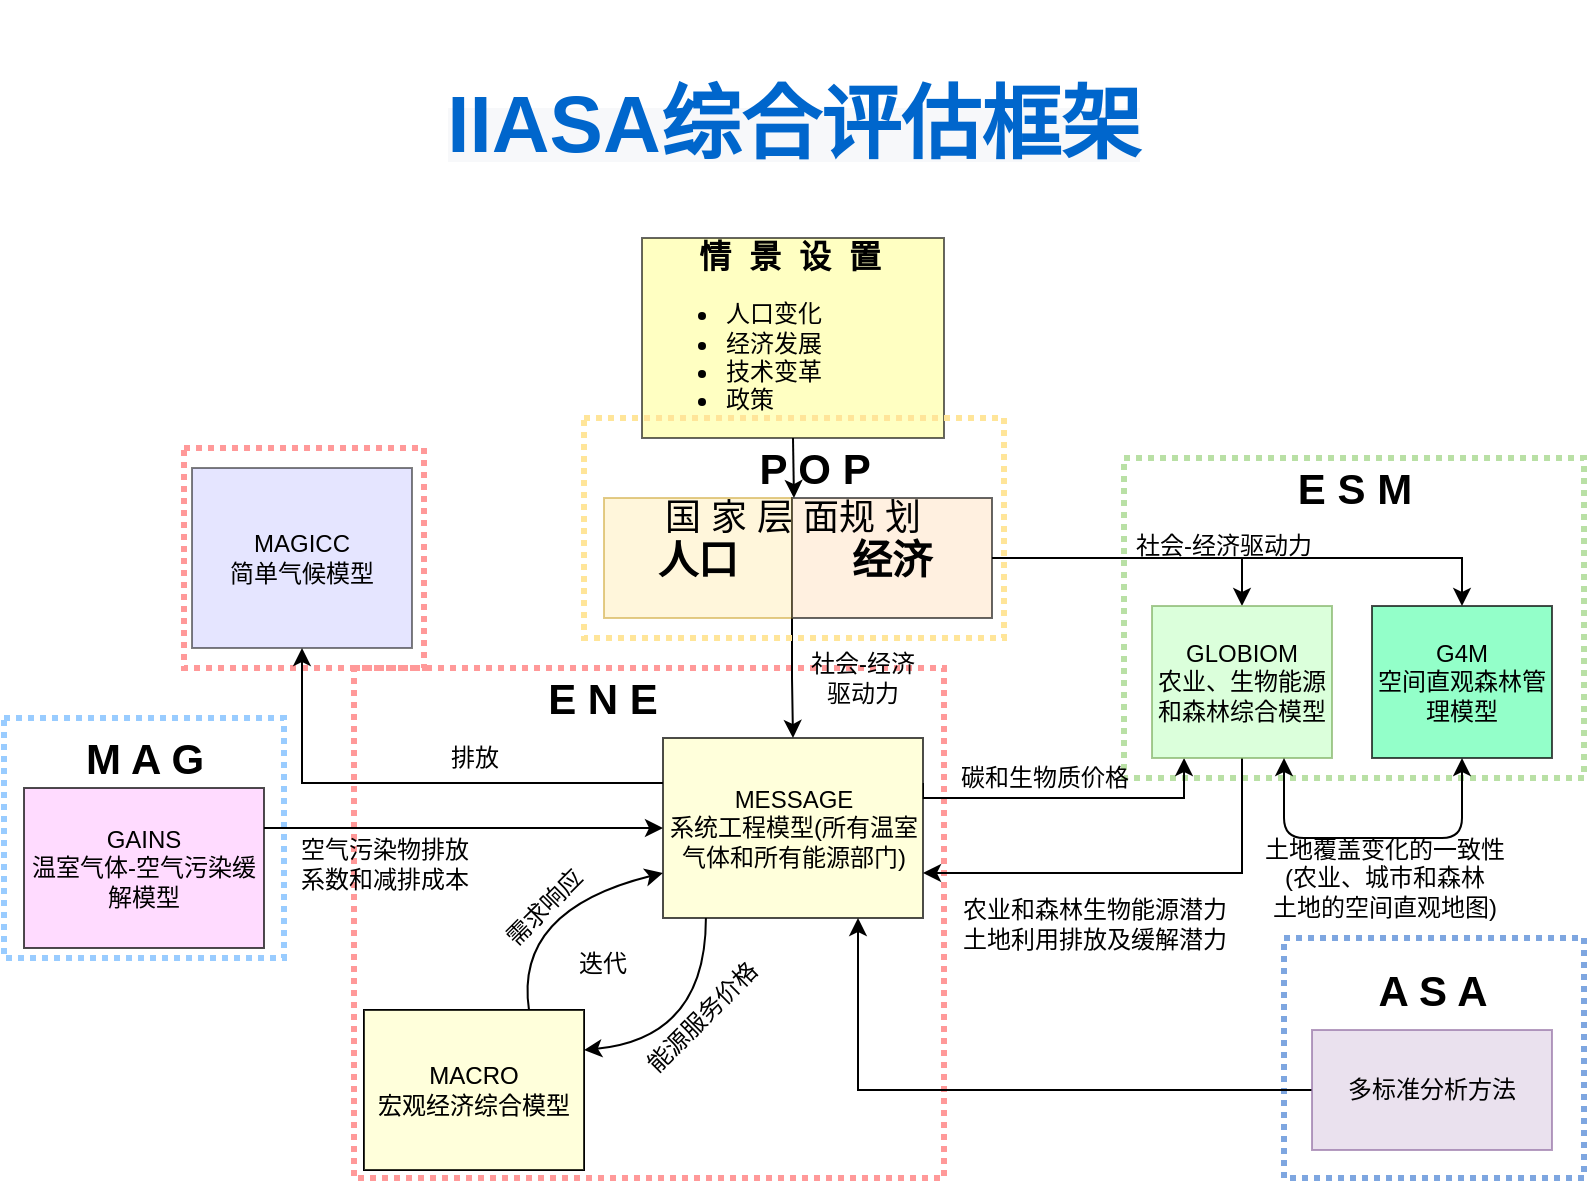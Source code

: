 <mxfile version="12.7.9" type="github"><diagram id="maqVHoSybdnACfRYqeKt" name="Page-1"><mxGraphModel dx="868" dy="1602" grid="1" gridSize="10" guides="1" tooltips="1" connect="1" arrows="1" fold="1" page="1" pageScale="1" pageWidth="827" pageHeight="1169" math="0" shadow="0"><root><mxCell id="0"/><mxCell id="1" parent="0"/><mxCell id="L6T-C2jqRLlI73MM2qPM-52" value="" style="rounded=0;whiteSpace=wrap;html=1;dashed=1;fillColor=none;strokeColor=#99CCFF;strokeWidth=3;dashPattern=1 1;" parent="1" vertex="1"><mxGeometry x="20" y="-810" width="140" height="120" as="geometry"/></mxCell><mxCell id="L6T-C2jqRLlI73MM2qPM-74" value="土地覆盖变化的一致性&lt;br&gt;(农业、城市和森林&lt;br&gt;土地的空间直观地图)" style="text;html=1;align=center;verticalAlign=middle;resizable=0;points=[];autosize=1;" parent="1" vertex="1"><mxGeometry x="640" y="-755" width="140" height="50" as="geometry"/></mxCell><mxCell id="L6T-C2jqRLlI73MM2qPM-69" value="" style="rounded=0;whiteSpace=wrap;html=1;dashed=1;fillColor=none;strokeColor=#7EA6E0;strokeWidth=3;dashPattern=1 1;" parent="1" vertex="1"><mxGeometry x="660" y="-700" width="150" height="120" as="geometry"/></mxCell><mxCell id="L6T-C2jqRLlI73MM2qPM-29" value="" style="rounded=0;whiteSpace=wrap;html=1;dashed=1;fillColor=none;strokeColor=#FF9999;strokeWidth=3;dashPattern=1 1;" parent="1" vertex="1"><mxGeometry x="110" y="-945" width="120" height="110" as="geometry"/></mxCell><mxCell id="L6T-C2jqRLlI73MM2qPM-30" value="" style="rounded=0;whiteSpace=wrap;html=1;dashed=1;fillColor=none;strokeColor=#FF9999;strokeWidth=3;dashPattern=1 1;" parent="1" vertex="1"><mxGeometry x="195" y="-835" width="295" height="255" as="geometry"/></mxCell><mxCell id="L6T-C2jqRLlI73MM2qPM-31" value="" style="rounded=0;whiteSpace=wrap;html=1;dashed=1;fillColor=none;strokeColor=#B9E0A5;strokeWidth=3;dashPattern=1 1;" parent="1" vertex="1"><mxGeometry x="580" y="-940" width="230" height="160" as="geometry"/></mxCell><mxCell id="L6T-C2jqRLlI73MM2qPM-1" value="&lt;h1&gt;&lt;span style=&quot;font-family: &amp;#34;arial&amp;#34; , &amp;#34;microsoft yahei&amp;#34; , &amp;#34;\\5fae软雅黑&amp;#34; , &amp;#34;\\5b8b体&amp;#34; , &amp;#34;malgun gothic&amp;#34; , &amp;#34;meiryo&amp;#34; , sans-serif ; line-height: 26px ; text-align: justify ; background-color: rgb(247 , 248 , 250)&quot;&gt;&lt;font style=&quot;font-size: 40px&quot; color=&quot;#0066cc&quot;&gt;IIASA综合评估框架&lt;/font&gt;&lt;/span&gt;&lt;/h1&gt;" style="text;html=1;strokeColor=none;fillColor=none;align=center;verticalAlign=middle;whiteSpace=wrap;rounded=0;" parent="1" vertex="1"><mxGeometry x="235" y="-1169" width="360" height="130" as="geometry"/></mxCell><mxCell id="L6T-C2jqRLlI73MM2qPM-23" style="edgeStyle=orthogonalEdgeStyle;rounded=0;orthogonalLoop=1;jettySize=auto;html=1;exitX=0.5;exitY=1;exitDx=0;exitDy=0;entryX=0.507;entryY=0;entryDx=0;entryDy=0;entryPerimeter=0;" parent="1" source="L6T-C2jqRLlI73MM2qPM-2" target="L6T-C2jqRLlI73MM2qPM-9" edge="1"><mxGeometry relative="1" as="geometry"/></mxCell><mxCell id="L6T-C2jqRLlI73MM2qPM-2" value="&lt;b&gt;&lt;font style=&quot;font-size: 16px&quot;&gt;&amp;nbsp; &amp;nbsp; &amp;nbsp; 情&amp;nbsp; 景&amp;nbsp; 设&amp;nbsp; 置&lt;/font&gt;&lt;/b&gt;&lt;br&gt;&lt;div&gt;&lt;div&gt;&lt;ul&gt;&lt;li&gt;&lt;span&gt;人口变化&lt;/span&gt;&lt;/li&gt;&lt;li&gt;&lt;span&gt;&lt;div&gt;&lt;span&gt;经济发展&lt;/span&gt;&lt;/div&gt;&lt;/span&gt;&lt;/li&gt;&lt;li&gt;&lt;span&gt;&lt;div&gt;&lt;span&gt;技术变革&lt;/span&gt;&lt;/div&gt;&lt;/span&gt;&lt;/li&gt;&lt;li&gt;&lt;span&gt;&lt;div&gt;&lt;span&gt;政策&lt;/span&gt;&lt;/div&gt;&lt;/span&gt;&lt;/li&gt;&lt;/ul&gt;&lt;/div&gt;&lt;/div&gt;" style="rounded=0;whiteSpace=wrap;html=1;align=left;fillColor=#FFFF99;opacity=60;" parent="1" vertex="1"><mxGeometry x="339" y="-1050" width="151" height="100" as="geometry"/></mxCell><mxCell id="L6T-C2jqRLlI73MM2qPM-3" value="MAGICC&lt;br&gt;简单气候模型" style="rounded=0;whiteSpace=wrap;html=1;fillColor=#CCCCFF;opacity=50;" parent="1" vertex="1"><mxGeometry x="114" y="-935" width="110" height="90" as="geometry"/></mxCell><mxCell id="L6T-C2jqRLlI73MM2qPM-51" style="edgeStyle=orthogonalEdgeStyle;rounded=0;orthogonalLoop=1;jettySize=auto;html=1;exitX=1;exitY=0.25;exitDx=0;exitDy=0;" parent="1" source="L6T-C2jqRLlI73MM2qPM-4" target="L6T-C2jqRLlI73MM2qPM-5" edge="1"><mxGeometry relative="1" as="geometry"/></mxCell><mxCell id="L6T-C2jqRLlI73MM2qPM-4" value="GAINS&lt;br&gt;温室气体-空气污染缓解模型" style="rounded=0;whiteSpace=wrap;html=1;fillColor=#FFCCFF;opacity=70;" parent="1" vertex="1"><mxGeometry x="30" y="-775" width="120" height="80" as="geometry"/></mxCell><mxCell id="L6T-C2jqRLlI73MM2qPM-49" style="edgeStyle=orthogonalEdgeStyle;rounded=0;orthogonalLoop=1;jettySize=auto;html=1;exitX=0;exitY=0.25;exitDx=0;exitDy=0;" parent="1" source="L6T-C2jqRLlI73MM2qPM-5" target="L6T-C2jqRLlI73MM2qPM-3" edge="1"><mxGeometry relative="1" as="geometry"/></mxCell><mxCell id="L6T-C2jqRLlI73MM2qPM-64" style="edgeStyle=orthogonalEdgeStyle;rounded=0;orthogonalLoop=1;jettySize=auto;html=1;exitX=1;exitY=0.25;exitDx=0;exitDy=0;entryX=0.178;entryY=1;entryDx=0;entryDy=0;entryPerimeter=0;" parent="1" source="L6T-C2jqRLlI73MM2qPM-5" target="L6T-C2jqRLlI73MM2qPM-37" edge="1"><mxGeometry relative="1" as="geometry"><Array as="points"><mxPoint x="480" y="-770"/><mxPoint x="610" y="-770"/></Array></mxGeometry></mxCell><mxCell id="L6T-C2jqRLlI73MM2qPM-5" value="&lt;div&gt;MESSAGE&lt;/div&gt;&lt;div&gt;系统工程模型(所有温室气体和所有能源部门)&lt;/div&gt;" style="rounded=0;whiteSpace=wrap;html=1;fillColor=#FFFFCC;opacity=70;" parent="1" vertex="1"><mxGeometry x="349.5" y="-800" width="130" height="90" as="geometry"/></mxCell><mxCell id="L6T-C2jqRLlI73MM2qPM-6" value="MACRO&lt;br&gt;宏观经济综合模型" style="rounded=0;whiteSpace=wrap;html=1;" parent="1" vertex="1"><mxGeometry x="200" y="-664" width="110" height="80" as="geometry"/></mxCell><mxCell id="L6T-C2jqRLlI73MM2qPM-27" style="edgeStyle=orthogonalEdgeStyle;rounded=0;orthogonalLoop=1;jettySize=auto;html=1;exitX=1;exitY=1;exitDx=0;exitDy=0;entryX=0.5;entryY=0;entryDx=0;entryDy=0;" parent="1" source="L6T-C2jqRLlI73MM2qPM-7" target="L6T-C2jqRLlI73MM2qPM-5" edge="1"><mxGeometry relative="1" as="geometry"/></mxCell><mxCell id="L6T-C2jqRLlI73MM2qPM-7" value="&lt;font style=&quot;font-size: 20px&quot;&gt;&lt;b&gt;人口&lt;/b&gt;&lt;/font&gt;" style="rounded=0;whiteSpace=wrap;html=1;fillColor=#fff2cc;strokeColor=#d6b656;opacity=70;" parent="1" vertex="1"><mxGeometry x="320" y="-920" width="94" height="60" as="geometry"/></mxCell><mxCell id="L6T-C2jqRLlI73MM2qPM-40" style="edgeStyle=orthogonalEdgeStyle;rounded=0;orthogonalLoop=1;jettySize=auto;html=1;exitX=1;exitY=0.5;exitDx=0;exitDy=0;entryX=0.5;entryY=0;entryDx=0;entryDy=0;" parent="1" source="L6T-C2jqRLlI73MM2qPM-8" target="L6T-C2jqRLlI73MM2qPM-37" edge="1"><mxGeometry relative="1" as="geometry"/></mxCell><mxCell id="L6T-C2jqRLlI73MM2qPM-41" style="edgeStyle=orthogonalEdgeStyle;rounded=0;orthogonalLoop=1;jettySize=auto;html=1;exitX=1;exitY=0.5;exitDx=0;exitDy=0;entryX=0.5;entryY=0;entryDx=0;entryDy=0;" parent="1" source="L6T-C2jqRLlI73MM2qPM-8" target="L6T-C2jqRLlI73MM2qPM-38" edge="1"><mxGeometry relative="1" as="geometry"/></mxCell><mxCell id="L6T-C2jqRLlI73MM2qPM-8" value="&lt;font style=&quot;font-size: 20px&quot;&gt;&lt;b&gt;经济&lt;/b&gt;&lt;/font&gt;" style="rounded=0;whiteSpace=wrap;html=1;fillColor=#FFE6CC;opacity=60;" parent="1" vertex="1"><mxGeometry x="414" y="-920" width="100" height="60" as="geometry"/></mxCell><mxCell id="L6T-C2jqRLlI73MM2qPM-9" value="&lt;font style=&quot;font-size: 18px&quot;&gt;国 家 层 面规 划&lt;/font&gt;" style="text;html=1;align=center;verticalAlign=middle;resizable=0;points=[];autosize=1;" parent="1" vertex="1"><mxGeometry x="344" y="-920" width="140" height="20" as="geometry"/></mxCell><mxCell id="L6T-C2jqRLlI73MM2qPM-72" style="edgeStyle=orthogonalEdgeStyle;rounded=0;orthogonalLoop=1;jettySize=auto;html=1;exitX=0;exitY=0.5;exitDx=0;exitDy=0;entryX=0.75;entryY=1;entryDx=0;entryDy=0;" parent="1" source="L6T-C2jqRLlI73MM2qPM-12" target="L6T-C2jqRLlI73MM2qPM-5" edge="1"><mxGeometry relative="1" as="geometry"/></mxCell><mxCell id="L6T-C2jqRLlI73MM2qPM-12" value="多标准分析方法" style="rounded=0;whiteSpace=wrap;html=1;fillColor=#e1d5e7;strokeColor=#9673a6;opacity=70;" parent="1" vertex="1"><mxGeometry x="674" y="-654" width="120" height="60" as="geometry"/></mxCell><mxCell id="L6T-C2jqRLlI73MM2qPM-18" value="&lt;b&gt;&lt;font style=&quot;font-size: 21px&quot;&gt;P O P&lt;/font&gt;&lt;/b&gt;" style="text;html=1;align=center;verticalAlign=middle;resizable=0;points=[];autosize=1;" parent="1" vertex="1"><mxGeometry x="390" y="-945" width="70" height="20" as="geometry"/></mxCell><mxCell id="L6T-C2jqRLlI73MM2qPM-28" value="社会-经济&lt;br&gt;驱动力" style="text;html=1;align=center;verticalAlign=middle;resizable=0;points=[];autosize=1;" parent="1" vertex="1"><mxGeometry x="414" y="-845" width="70" height="30" as="geometry"/></mxCell><mxCell id="L6T-C2jqRLlI73MM2qPM-36" value="&lt;b&gt;&lt;font style=&quot;font-size: 21px&quot;&gt;E S M&lt;/font&gt;&lt;/b&gt;" style="text;html=1;align=center;verticalAlign=middle;resizable=0;points=[];autosize=1;" parent="1" vertex="1"><mxGeometry x="660" y="-935" width="70" height="20" as="geometry"/></mxCell><mxCell id="L6T-C2jqRLlI73MM2qPM-65" style="edgeStyle=orthogonalEdgeStyle;rounded=0;orthogonalLoop=1;jettySize=auto;html=1;exitX=0.5;exitY=1;exitDx=0;exitDy=0;entryX=1;entryY=0.75;entryDx=0;entryDy=0;" parent="1" source="L6T-C2jqRLlI73MM2qPM-37" target="L6T-C2jqRLlI73MM2qPM-5" edge="1"><mxGeometry relative="1" as="geometry"/></mxCell><mxCell id="L6T-C2jqRLlI73MM2qPM-37" value="&lt;div&gt;GLOBIOM&lt;/div&gt;&lt;div&gt;农业、生物能源和森林综合模型&lt;/div&gt;" style="rounded=0;whiteSpace=wrap;html=1;fillColor=#CCFFCC;strokeColor=#82b366;opacity=70;" parent="1" vertex="1"><mxGeometry x="594" y="-866" width="90" height="76" as="geometry"/></mxCell><mxCell id="L6T-C2jqRLlI73MM2qPM-38" value="G4M&lt;br&gt;空间直观森林管理模型" style="rounded=0;whiteSpace=wrap;html=1;fillColor=#66FFB3;opacity=70;" parent="1" vertex="1"><mxGeometry x="704" y="-866" width="90" height="76" as="geometry"/></mxCell><mxCell id="L6T-C2jqRLlI73MM2qPM-42" value="社会-经济驱动力" style="text;html=1;" parent="1" vertex="1"><mxGeometry x="584" y="-910" width="110" height="30" as="geometry"/></mxCell><mxCell id="L6T-C2jqRLlI73MM2qPM-50" value="排放" style="text;html=1;align=center;verticalAlign=middle;resizable=0;points=[];autosize=1;" parent="1" vertex="1"><mxGeometry x="235" y="-800" width="40" height="20" as="geometry"/></mxCell><mxCell id="L6T-C2jqRLlI73MM2qPM-53" value="&lt;b&gt;&lt;font style=&quot;font-size: 21px&quot;&gt;M A G&lt;/font&gt;&lt;/b&gt;" style="text;html=1;align=center;verticalAlign=middle;resizable=0;points=[];autosize=1;" parent="1" vertex="1"><mxGeometry x="55" y="-800" width="70" height="20" as="geometry"/></mxCell><mxCell id="L6T-C2jqRLlI73MM2qPM-54" value="&lt;div&gt;空气污染物排放&lt;/div&gt;&lt;div&gt;系数和减排成本&lt;/div&gt;" style="text;html=1;align=center;verticalAlign=middle;resizable=0;points=[];autosize=1;" parent="1" vertex="1"><mxGeometry x="160" y="-752.5" width="100" height="30" as="geometry"/></mxCell><mxCell id="L6T-C2jqRLlI73MM2qPM-55" value="&lt;div&gt;需求响应&lt;/div&gt;" style="text;html=1;align=center;verticalAlign=middle;resizable=0;points=[];autosize=1;rotation=-45;" parent="1" vertex="1"><mxGeometry x="260" y="-725" width="60" height="20" as="geometry"/></mxCell><mxCell id="L6T-C2jqRLlI73MM2qPM-60" value="" style="curved=1;endArrow=classic;html=1;entryX=0;entryY=0.75;entryDx=0;entryDy=0;exitX=0.75;exitY=0;exitDx=0;exitDy=0;" parent="1" source="L6T-C2jqRLlI73MM2qPM-6" target="L6T-C2jqRLlI73MM2qPM-5" edge="1"><mxGeometry width="50" height="50" relative="1" as="geometry"><mxPoint x="275" y="-664" as="sourcePoint"/><mxPoint x="325" y="-714" as="targetPoint"/><Array as="points"><mxPoint x="275" y="-714"/></Array></mxGeometry></mxCell><mxCell id="L6T-C2jqRLlI73MM2qPM-61" value="" style="curved=1;endArrow=classic;html=1;entryX=1;entryY=0.25;entryDx=0;entryDy=0;exitX=0.165;exitY=1;exitDx=0;exitDy=0;exitPerimeter=0;" parent="1" source="L6T-C2jqRLlI73MM2qPM-5" target="L6T-C2jqRLlI73MM2qPM-6" edge="1"><mxGeometry width="50" height="50" relative="1" as="geometry"><mxPoint x="337.25" y="-626.5" as="sourcePoint"/><mxPoint x="404.25" y="-695" as="targetPoint"/><Array as="points"><mxPoint x="371" y="-650"/></Array></mxGeometry></mxCell><mxCell id="L6T-C2jqRLlI73MM2qPM-62" value="迭代" style="text;html=1;align=center;verticalAlign=middle;resizable=0;points=[];autosize=1;" parent="1" vertex="1"><mxGeometry x="299" y="-697.5" width="40" height="20" as="geometry"/></mxCell><mxCell id="L6T-C2jqRLlI73MM2qPM-63" value="能源服务价格" style="text;html=1;align=center;verticalAlign=middle;resizable=0;points=[];autosize=1;rotation=-45;" parent="1" vertex="1"><mxGeometry x="324" y="-670" width="90" height="20" as="geometry"/></mxCell><mxCell id="L6T-C2jqRLlI73MM2qPM-71" value="&lt;b&gt;&lt;font style=&quot;font-size: 21px&quot;&gt;A S A&lt;/font&gt;&lt;/b&gt;" style="text;html=1;align=center;verticalAlign=middle;resizable=0;points=[];autosize=1;" parent="1" vertex="1"><mxGeometry x="699" y="-684" width="70" height="20" as="geometry"/></mxCell><mxCell id="L6T-C2jqRLlI73MM2qPM-73" value="农业和森林生物能源潜力&lt;br&gt;土地利用排放及缓解潜力" style="text;html=1;align=center;verticalAlign=middle;resizable=0;points=[];autosize=1;" parent="1" vertex="1"><mxGeometry x="490" y="-722.5" width="150" height="30" as="geometry"/></mxCell><mxCell id="L6T-C2jqRLlI73MM2qPM-78" value="" style="endArrow=classic;startArrow=classic;html=1;exitX=0.5;exitY=1;exitDx=0;exitDy=0;" parent="1" source="L6T-C2jqRLlI73MM2qPM-38" edge="1"><mxGeometry width="50" height="50" relative="1" as="geometry"><mxPoint x="610" y="-740" as="sourcePoint"/><mxPoint x="660" y="-790" as="targetPoint"/><Array as="points"><mxPoint x="749" y="-750"/><mxPoint x="700" y="-750"/><mxPoint x="660" y="-750"/></Array></mxGeometry></mxCell><mxCell id="L6T-C2jqRLlI73MM2qPM-79" value="碳和生物质价格" style="text;html=1;align=center;verticalAlign=middle;resizable=0;points=[];autosize=1;" parent="1" vertex="1"><mxGeometry x="490" y="-790" width="100" height="20" as="geometry"/></mxCell><mxCell id="L6T-C2jqRLlI73MM2qPM-80" value="&lt;b&gt;&lt;font style=&quot;font-size: 21px&quot;&gt;E N E&lt;/font&gt;&lt;/b&gt;" style="text;html=1;align=center;verticalAlign=middle;resizable=0;points=[];autosize=1;" parent="1" vertex="1"><mxGeometry x="284" y="-830" width="70" height="20" as="geometry"/></mxCell><mxCell id="L6T-C2jqRLlI73MM2qPM-82" value="MACRO&lt;br&gt;宏观经济综合模型" style="rounded=0;whiteSpace=wrap;html=1;fillColor=#FFFFCC;opacity=70;" parent="1" vertex="1"><mxGeometry x="200" y="-664" width="110" height="80" as="geometry"/></mxCell><mxCell id="L6T-C2jqRLlI73MM2qPM-21" value="" style="rounded=0;whiteSpace=wrap;html=1;dashed=1;fillColor=none;strokeColor=#FFE599;strokeWidth=3;dashPattern=1 1;" parent="1" vertex="1"><mxGeometry x="310" y="-960" width="210" height="110" as="geometry"/></mxCell></root></mxGraphModel></diagram></mxfile>